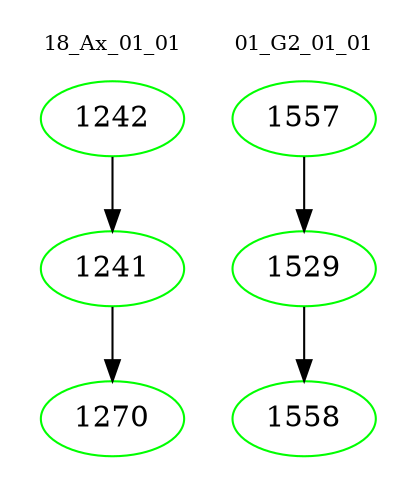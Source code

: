 digraph{
subgraph cluster_0 {
color = white
label = "18_Ax_01_01";
fontsize=10;
T0_1242 [label="1242", color="green"]
T0_1242 -> T0_1241 [color="black"]
T0_1241 [label="1241", color="green"]
T0_1241 -> T0_1270 [color="black"]
T0_1270 [label="1270", color="green"]
}
subgraph cluster_1 {
color = white
label = "01_G2_01_01";
fontsize=10;
T1_1557 [label="1557", color="green"]
T1_1557 -> T1_1529 [color="black"]
T1_1529 [label="1529", color="green"]
T1_1529 -> T1_1558 [color="black"]
T1_1558 [label="1558", color="green"]
}
}
